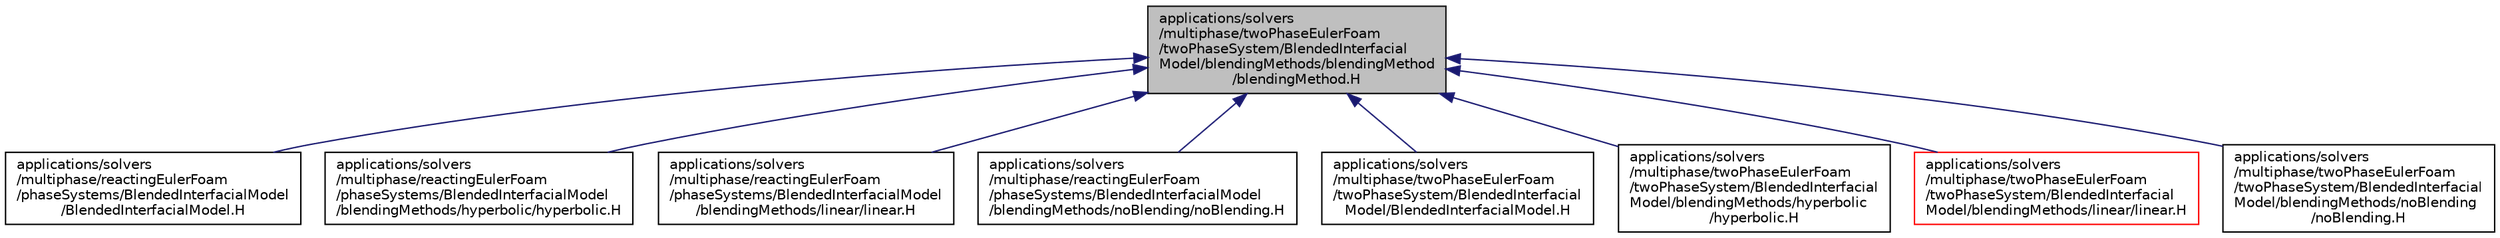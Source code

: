 digraph "applications/solvers/multiphase/twoPhaseEulerFoam/twoPhaseSystem/BlendedInterfacialModel/blendingMethods/blendingMethod/blendingMethod.H"
{
  bgcolor="transparent";
  edge [fontname="Helvetica",fontsize="10",labelfontname="Helvetica",labelfontsize="10"];
  node [fontname="Helvetica",fontsize="10",shape=record];
  Node1 [label="applications/solvers\l/multiphase/twoPhaseEulerFoam\l/twoPhaseSystem/BlendedInterfacial\lModel/blendingMethods/blendingMethod\l/blendingMethod.H",height=0.2,width=0.4,color="black", fillcolor="grey75", style="filled", fontcolor="black"];
  Node1 -> Node2 [dir="back",color="midnightblue",fontsize="10",style="solid",fontname="Helvetica"];
  Node2 [label="applications/solvers\l/multiphase/reactingEulerFoam\l/phaseSystems/BlendedInterfacialModel\l/BlendedInterfacialModel.H",height=0.2,width=0.4,color="black",URL="$a03662.html"];
  Node1 -> Node3 [dir="back",color="midnightblue",fontsize="10",style="solid",fontname="Helvetica"];
  Node3 [label="applications/solvers\l/multiphase/reactingEulerFoam\l/phaseSystems/BlendedInterfacialModel\l/blendingMethods/hyperbolic/hyperbolic.H",height=0.2,width=0.4,color="black",URL="$a03672.html"];
  Node1 -> Node4 [dir="back",color="midnightblue",fontsize="10",style="solid",fontname="Helvetica"];
  Node4 [label="applications/solvers\l/multiphase/reactingEulerFoam\l/phaseSystems/BlendedInterfacialModel\l/blendingMethods/linear/linear.H",height=0.2,width=0.4,color="black",URL="$a06129.html"];
  Node1 -> Node5 [dir="back",color="midnightblue",fontsize="10",style="solid",fontname="Helvetica"];
  Node5 [label="applications/solvers\l/multiphase/reactingEulerFoam\l/phaseSystems/BlendedInterfacialModel\l/blendingMethods/noBlending/noBlending.H",height=0.2,width=0.4,color="black",URL="$a03676.html"];
  Node1 -> Node6 [dir="back",color="midnightblue",fontsize="10",style="solid",fontname="Helvetica"];
  Node6 [label="applications/solvers\l/multiphase/twoPhaseEulerFoam\l/twoPhaseSystem/BlendedInterfacial\lModel/BlendedInterfacialModel.H",height=0.2,width=0.4,color="black",URL="$a03663.html"];
  Node1 -> Node7 [dir="back",color="midnightblue",fontsize="10",style="solid",fontname="Helvetica"];
  Node7 [label="applications/solvers\l/multiphase/twoPhaseEulerFoam\l/twoPhaseSystem/BlendedInterfacial\lModel/blendingMethods/hyperbolic\l/hyperbolic.H",height=0.2,width=0.4,color="black",URL="$a03673.html"];
  Node1 -> Node8 [dir="back",color="midnightblue",fontsize="10",style="solid",fontname="Helvetica"];
  Node8 [label="applications/solvers\l/multiphase/twoPhaseEulerFoam\l/twoPhaseSystem/BlendedInterfacial\lModel/blendingMethods/linear/linear.H",height=0.2,width=0.4,color="red",URL="$a06130.html"];
  Node1 -> Node9 [dir="back",color="midnightblue",fontsize="10",style="solid",fontname="Helvetica"];
  Node9 [label="applications/solvers\l/multiphase/twoPhaseEulerFoam\l/twoPhaseSystem/BlendedInterfacial\lModel/blendingMethods/noBlending\l/noBlending.H",height=0.2,width=0.4,color="black",URL="$a03677.html"];
}
